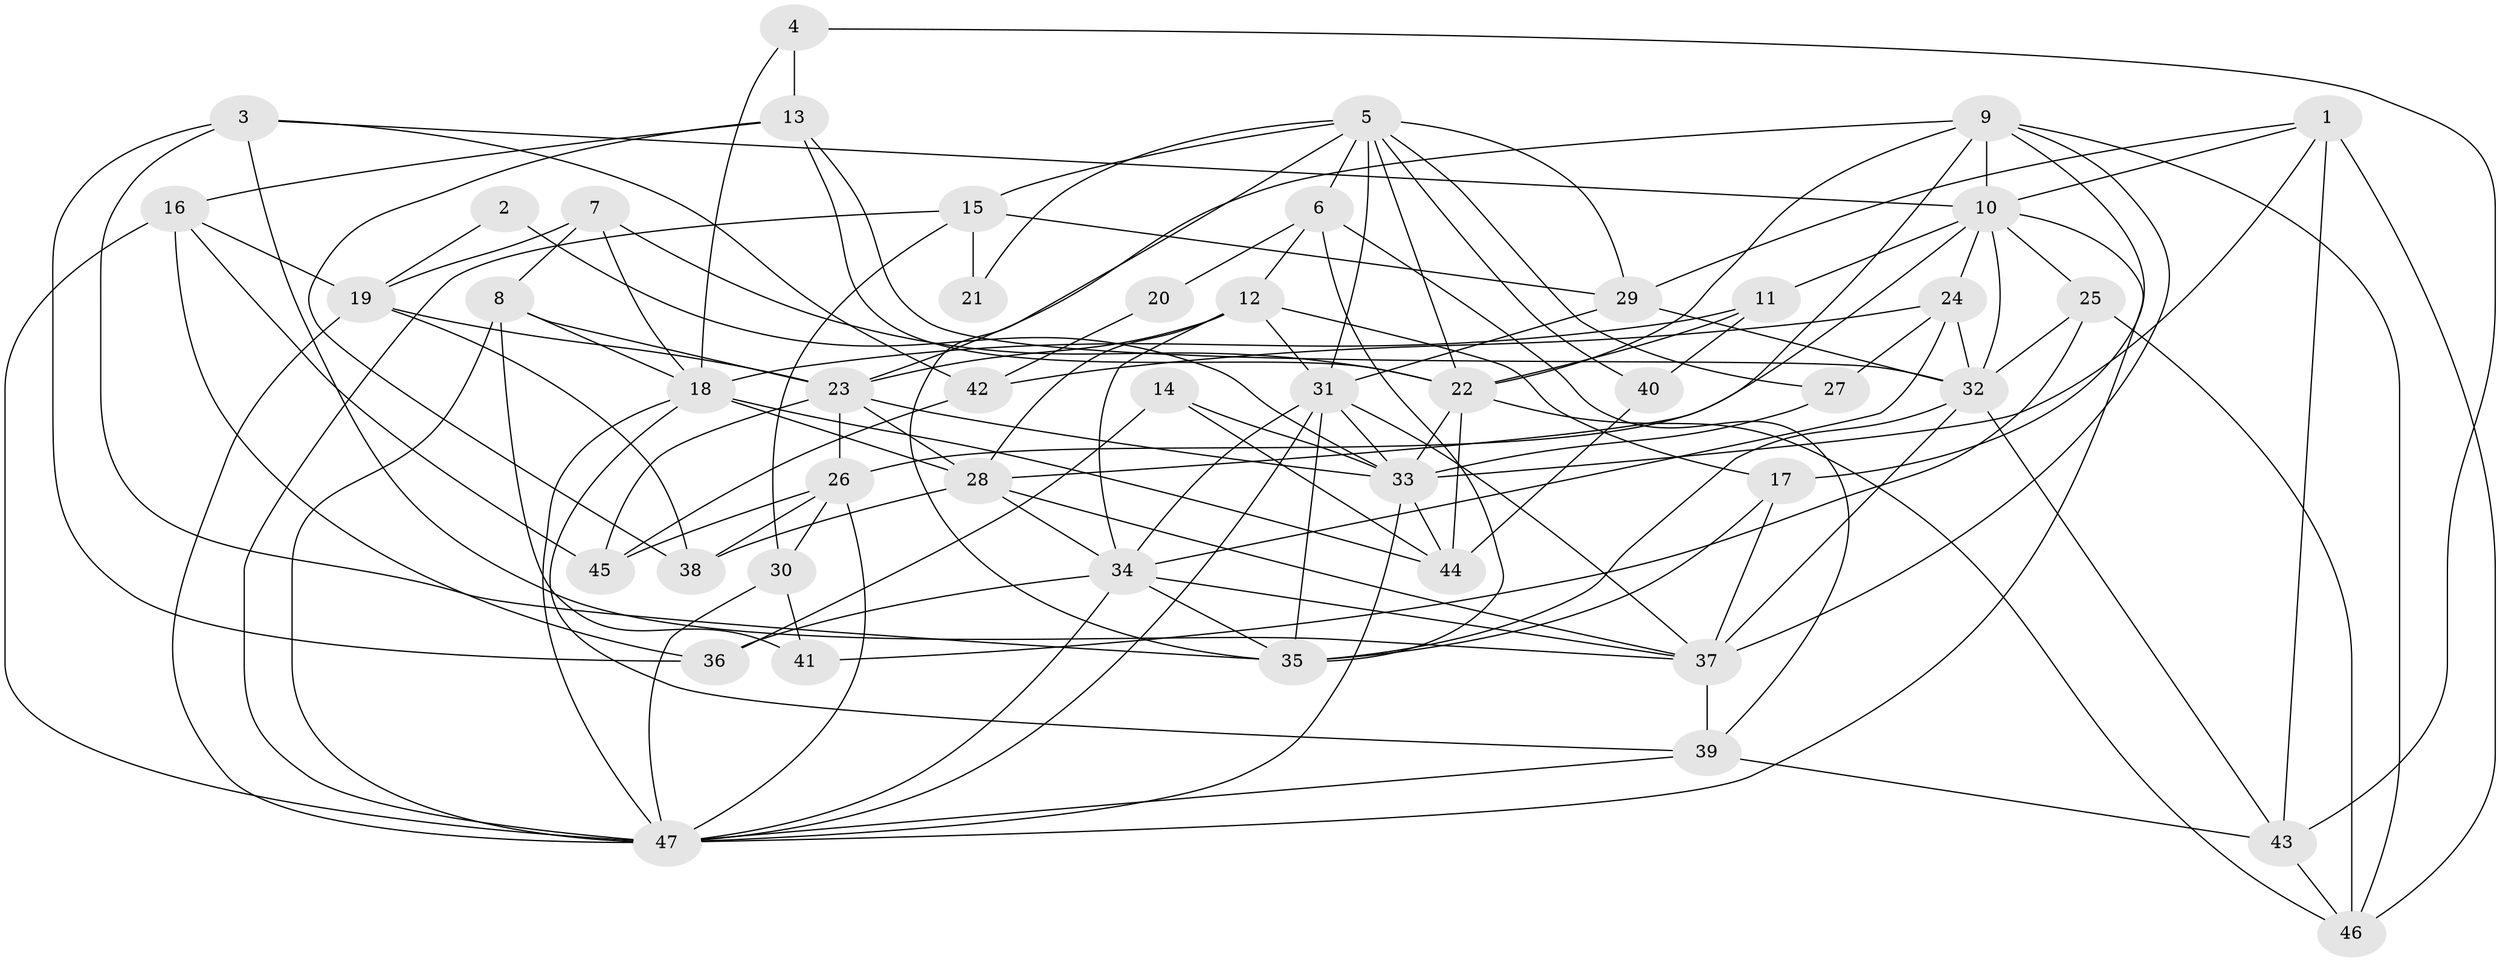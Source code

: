 // original degree distribution, {4: 0.2872340425531915, 5: 0.18085106382978725, 3: 0.2765957446808511, 6: 0.07446808510638298, 2: 0.1276595744680851, 7: 0.02127659574468085, 8: 0.02127659574468085, 9: 0.010638297872340425}
// Generated by graph-tools (version 1.1) at 2025/02/03/09/25 03:02:02]
// undirected, 47 vertices, 128 edges
graph export_dot {
graph [start="1"]
  node [color=gray90,style=filled];
  1;
  2;
  3;
  4;
  5;
  6;
  7;
  8;
  9;
  10;
  11;
  12;
  13;
  14;
  15;
  16;
  17;
  18;
  19;
  20;
  21;
  22;
  23;
  24;
  25;
  26;
  27;
  28;
  29;
  30;
  31;
  32;
  33;
  34;
  35;
  36;
  37;
  38;
  39;
  40;
  41;
  42;
  43;
  44;
  45;
  46;
  47;
  1 -- 10 [weight=1.0];
  1 -- 29 [weight=1.0];
  1 -- 33 [weight=1.0];
  1 -- 43 [weight=1.0];
  1 -- 46 [weight=1.0];
  2 -- 19 [weight=1.0];
  2 -- 33 [weight=2.0];
  3 -- 10 [weight=1.0];
  3 -- 35 [weight=1.0];
  3 -- 36 [weight=1.0];
  3 -- 37 [weight=1.0];
  3 -- 42 [weight=1.0];
  4 -- 13 [weight=1.0];
  4 -- 18 [weight=1.0];
  4 -- 43 [weight=1.0];
  5 -- 6 [weight=1.0];
  5 -- 15 [weight=1.0];
  5 -- 21 [weight=1.0];
  5 -- 22 [weight=1.0];
  5 -- 27 [weight=1.0];
  5 -- 29 [weight=1.0];
  5 -- 31 [weight=1.0];
  5 -- 35 [weight=2.0];
  5 -- 40 [weight=1.0];
  6 -- 12 [weight=1.0];
  6 -- 20 [weight=1.0];
  6 -- 35 [weight=1.0];
  6 -- 39 [weight=1.0];
  7 -- 8 [weight=1.0];
  7 -- 18 [weight=1.0];
  7 -- 19 [weight=1.0];
  7 -- 22 [weight=1.0];
  8 -- 18 [weight=1.0];
  8 -- 23 [weight=1.0];
  8 -- 41 [weight=1.0];
  8 -- 47 [weight=1.0];
  9 -- 10 [weight=1.0];
  9 -- 17 [weight=1.0];
  9 -- 22 [weight=1.0];
  9 -- 23 [weight=1.0];
  9 -- 28 [weight=1.0];
  9 -- 37 [weight=1.0];
  9 -- 46 [weight=1.0];
  10 -- 11 [weight=1.0];
  10 -- 24 [weight=1.0];
  10 -- 25 [weight=1.0];
  10 -- 26 [weight=1.0];
  10 -- 32 [weight=1.0];
  10 -- 47 [weight=1.0];
  11 -- 18 [weight=1.0];
  11 -- 22 [weight=1.0];
  11 -- 40 [weight=1.0];
  12 -- 17 [weight=1.0];
  12 -- 23 [weight=1.0];
  12 -- 28 [weight=1.0];
  12 -- 31 [weight=1.0];
  12 -- 34 [weight=1.0];
  13 -- 16 [weight=1.0];
  13 -- 22 [weight=1.0];
  13 -- 32 [weight=1.0];
  13 -- 38 [weight=1.0];
  14 -- 33 [weight=2.0];
  14 -- 36 [weight=1.0];
  14 -- 44 [weight=1.0];
  15 -- 21 [weight=1.0];
  15 -- 29 [weight=1.0];
  15 -- 30 [weight=2.0];
  15 -- 47 [weight=2.0];
  16 -- 19 [weight=1.0];
  16 -- 36 [weight=1.0];
  16 -- 45 [weight=1.0];
  16 -- 47 [weight=1.0];
  17 -- 35 [weight=1.0];
  17 -- 37 [weight=1.0];
  18 -- 28 [weight=1.0];
  18 -- 39 [weight=1.0];
  18 -- 44 [weight=1.0];
  18 -- 47 [weight=1.0];
  19 -- 23 [weight=1.0];
  19 -- 38 [weight=1.0];
  19 -- 47 [weight=1.0];
  20 -- 42 [weight=1.0];
  22 -- 33 [weight=1.0];
  22 -- 44 [weight=1.0];
  22 -- 46 [weight=1.0];
  23 -- 26 [weight=1.0];
  23 -- 28 [weight=2.0];
  23 -- 33 [weight=1.0];
  23 -- 45 [weight=2.0];
  24 -- 27 [weight=1.0];
  24 -- 32 [weight=1.0];
  24 -- 34 [weight=1.0];
  24 -- 42 [weight=1.0];
  25 -- 32 [weight=1.0];
  25 -- 41 [weight=1.0];
  25 -- 46 [weight=1.0];
  26 -- 30 [weight=1.0];
  26 -- 38 [weight=1.0];
  26 -- 45 [weight=1.0];
  26 -- 47 [weight=1.0];
  27 -- 33 [weight=1.0];
  28 -- 34 [weight=1.0];
  28 -- 37 [weight=1.0];
  28 -- 38 [weight=1.0];
  29 -- 31 [weight=2.0];
  29 -- 32 [weight=1.0];
  30 -- 41 [weight=1.0];
  30 -- 47 [weight=1.0];
  31 -- 33 [weight=1.0];
  31 -- 34 [weight=1.0];
  31 -- 35 [weight=1.0];
  31 -- 37 [weight=1.0];
  31 -- 47 [weight=1.0];
  32 -- 35 [weight=1.0];
  32 -- 37 [weight=1.0];
  32 -- 43 [weight=1.0];
  33 -- 44 [weight=1.0];
  33 -- 47 [weight=2.0];
  34 -- 35 [weight=2.0];
  34 -- 36 [weight=2.0];
  34 -- 37 [weight=1.0];
  34 -- 47 [weight=1.0];
  37 -- 39 [weight=1.0];
  39 -- 43 [weight=1.0];
  39 -- 47 [weight=1.0];
  40 -- 44 [weight=1.0];
  42 -- 45 [weight=2.0];
  43 -- 46 [weight=1.0];
}
